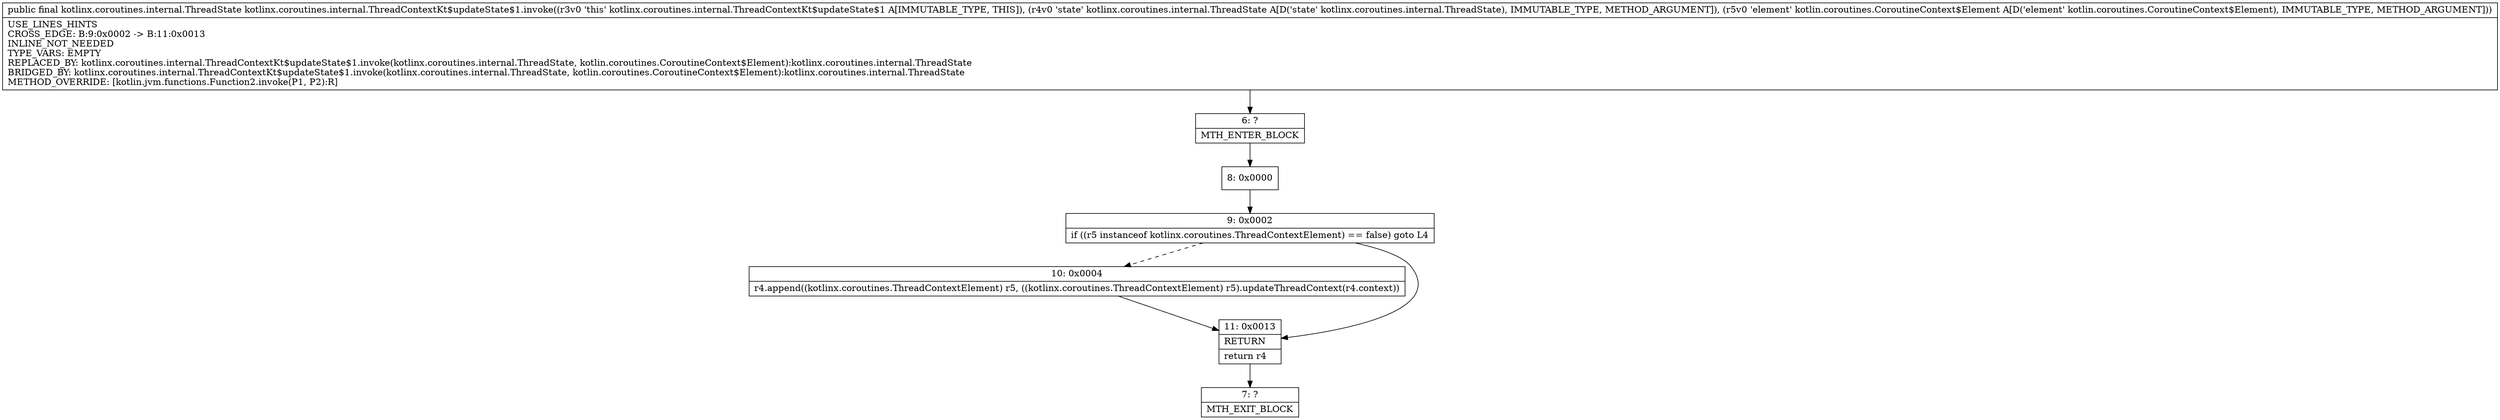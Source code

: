 digraph "CFG forkotlinx.coroutines.internal.ThreadContextKt$updateState$1.invoke(Lkotlinx\/coroutines\/internal\/ThreadState;Lkotlin\/coroutines\/CoroutineContext$Element;)Lkotlinx\/coroutines\/internal\/ThreadState;" {
Node_6 [shape=record,label="{6\:\ ?|MTH_ENTER_BLOCK\l}"];
Node_8 [shape=record,label="{8\:\ 0x0000}"];
Node_9 [shape=record,label="{9\:\ 0x0002|if ((r5 instanceof kotlinx.coroutines.ThreadContextElement) == false) goto L4\l}"];
Node_10 [shape=record,label="{10\:\ 0x0004|r4.append((kotlinx.coroutines.ThreadContextElement) r5, ((kotlinx.coroutines.ThreadContextElement) r5).updateThreadContext(r4.context))\l}"];
Node_11 [shape=record,label="{11\:\ 0x0013|RETURN\l|return r4\l}"];
Node_7 [shape=record,label="{7\:\ ?|MTH_EXIT_BLOCK\l}"];
MethodNode[shape=record,label="{public final kotlinx.coroutines.internal.ThreadState kotlinx.coroutines.internal.ThreadContextKt$updateState$1.invoke((r3v0 'this' kotlinx.coroutines.internal.ThreadContextKt$updateState$1 A[IMMUTABLE_TYPE, THIS]), (r4v0 'state' kotlinx.coroutines.internal.ThreadState A[D('state' kotlinx.coroutines.internal.ThreadState), IMMUTABLE_TYPE, METHOD_ARGUMENT]), (r5v0 'element' kotlin.coroutines.CoroutineContext$Element A[D('element' kotlin.coroutines.CoroutineContext$Element), IMMUTABLE_TYPE, METHOD_ARGUMENT]))  | USE_LINES_HINTS\lCROSS_EDGE: B:9:0x0002 \-\> B:11:0x0013\lINLINE_NOT_NEEDED\lTYPE_VARS: EMPTY\lREPLACED_BY: kotlinx.coroutines.internal.ThreadContextKt$updateState$1.invoke(kotlinx.coroutines.internal.ThreadState, kotlin.coroutines.CoroutineContext$Element):kotlinx.coroutines.internal.ThreadState\lBRIDGED_BY: kotlinx.coroutines.internal.ThreadContextKt$updateState$1.invoke(kotlinx.coroutines.internal.ThreadState, kotlin.coroutines.CoroutineContext$Element):kotlinx.coroutines.internal.ThreadState\lMETHOD_OVERRIDE: [kotlin.jvm.functions.Function2.invoke(P1, P2):R]\l}"];
MethodNode -> Node_6;Node_6 -> Node_8;
Node_8 -> Node_9;
Node_9 -> Node_10[style=dashed];
Node_9 -> Node_11;
Node_10 -> Node_11;
Node_11 -> Node_7;
}

